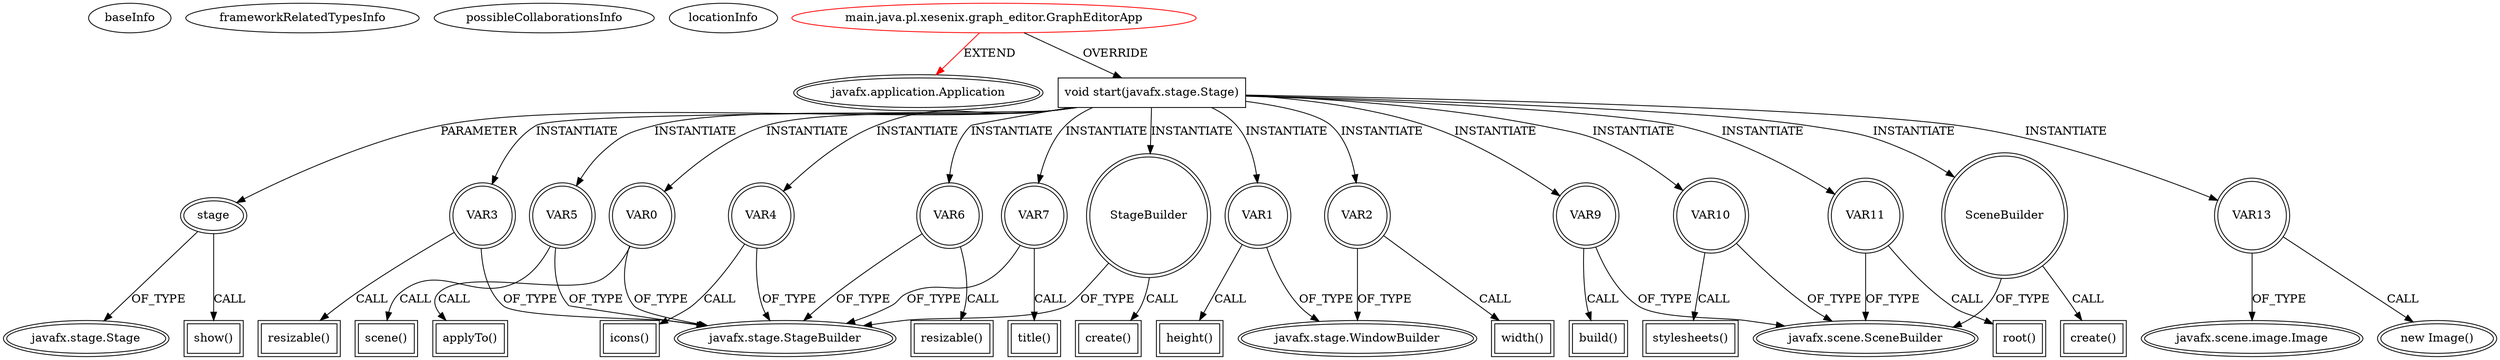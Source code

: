 digraph {
baseInfo[graphId=1625,category="extension_graph",isAnonymous=false,possibleRelation=false]
frameworkRelatedTypesInfo[0="javafx.application.Application"]
possibleCollaborationsInfo[]
locationInfo[projectName="Xesenix-graph-editor",filePath="/Xesenix-graph-editor/graph-editor-master/src/main/java/pl/xesenix/graph_editor/GraphEditorApp.java",contextSignature="GraphEditorApp",graphId="1625"]
0[label="main.java.pl.xesenix.graph_editor.GraphEditorApp",vertexType="ROOT_CLIENT_CLASS_DECLARATION",isFrameworkType=false,color=red]
1[label="javafx.application.Application",vertexType="FRAMEWORK_CLASS_TYPE",isFrameworkType=true,peripheries=2]
2[label="void start(javafx.stage.Stage)",vertexType="OVERRIDING_METHOD_DECLARATION",isFrameworkType=false,shape=box]
3[label="stage",vertexType="PARAMETER_DECLARATION",isFrameworkType=true,peripheries=2]
4[label="javafx.stage.Stage",vertexType="FRAMEWORK_CLASS_TYPE",isFrameworkType=true,peripheries=2]
5[label="VAR0",vertexType="VARIABLE_EXPRESION",isFrameworkType=true,peripheries=2,shape=circle]
7[label="javafx.stage.StageBuilder",vertexType="FRAMEWORK_CLASS_TYPE",isFrameworkType=true,peripheries=2]
6[label="applyTo()",vertexType="INSIDE_CALL",isFrameworkType=true,peripheries=2,shape=box]
8[label="VAR1",vertexType="VARIABLE_EXPRESION",isFrameworkType=true,peripheries=2,shape=circle]
10[label="javafx.stage.WindowBuilder",vertexType="FRAMEWORK_CLASS_TYPE",isFrameworkType=true,peripheries=2]
9[label="height()",vertexType="INSIDE_CALL",isFrameworkType=true,peripheries=2,shape=box]
11[label="VAR2",vertexType="VARIABLE_EXPRESION",isFrameworkType=true,peripheries=2,shape=circle]
12[label="width()",vertexType="INSIDE_CALL",isFrameworkType=true,peripheries=2,shape=box]
14[label="VAR3",vertexType="VARIABLE_EXPRESION",isFrameworkType=true,peripheries=2,shape=circle]
15[label="resizable()",vertexType="INSIDE_CALL",isFrameworkType=true,peripheries=2,shape=box]
17[label="VAR4",vertexType="VARIABLE_EXPRESION",isFrameworkType=true,peripheries=2,shape=circle]
18[label="icons()",vertexType="INSIDE_CALL",isFrameworkType=true,peripheries=2,shape=box]
20[label="VAR5",vertexType="VARIABLE_EXPRESION",isFrameworkType=true,peripheries=2,shape=circle]
21[label="scene()",vertexType="INSIDE_CALL",isFrameworkType=true,peripheries=2,shape=box]
23[label="VAR6",vertexType="VARIABLE_EXPRESION",isFrameworkType=true,peripheries=2,shape=circle]
24[label="resizable()",vertexType="INSIDE_CALL",isFrameworkType=true,peripheries=2,shape=box]
26[label="VAR7",vertexType="VARIABLE_EXPRESION",isFrameworkType=true,peripheries=2,shape=circle]
27[label="title()",vertexType="INSIDE_CALL",isFrameworkType=true,peripheries=2,shape=box]
29[label="StageBuilder",vertexType="VARIABLE_EXPRESION",isFrameworkType=true,peripheries=2,shape=circle]
30[label="create()",vertexType="INSIDE_CALL",isFrameworkType=true,peripheries=2,shape=box]
32[label="VAR9",vertexType="VARIABLE_EXPRESION",isFrameworkType=true,peripheries=2,shape=circle]
34[label="javafx.scene.SceneBuilder",vertexType="FRAMEWORK_CLASS_TYPE",isFrameworkType=true,peripheries=2]
33[label="build()",vertexType="INSIDE_CALL",isFrameworkType=true,peripheries=2,shape=box]
35[label="VAR10",vertexType="VARIABLE_EXPRESION",isFrameworkType=true,peripheries=2,shape=circle]
36[label="stylesheets()",vertexType="INSIDE_CALL",isFrameworkType=true,peripheries=2,shape=box]
38[label="VAR11",vertexType="VARIABLE_EXPRESION",isFrameworkType=true,peripheries=2,shape=circle]
39[label="root()",vertexType="INSIDE_CALL",isFrameworkType=true,peripheries=2,shape=box]
41[label="SceneBuilder",vertexType="VARIABLE_EXPRESION",isFrameworkType=true,peripheries=2,shape=circle]
42[label="create()",vertexType="INSIDE_CALL",isFrameworkType=true,peripheries=2,shape=box]
45[label="VAR13",vertexType="VARIABLE_EXPRESION",isFrameworkType=true,peripheries=2,shape=circle]
46[label="javafx.scene.image.Image",vertexType="FRAMEWORK_CLASS_TYPE",isFrameworkType=true,peripheries=2]
44[label="new Image()",vertexType="CONSTRUCTOR_CALL",isFrameworkType=true,peripheries=2]
48[label="show()",vertexType="INSIDE_CALL",isFrameworkType=true,peripheries=2,shape=box]
0->1[label="EXTEND",color=red]
0->2[label="OVERRIDE"]
3->4[label="OF_TYPE"]
2->3[label="PARAMETER"]
2->5[label="INSTANTIATE"]
5->7[label="OF_TYPE"]
5->6[label="CALL"]
2->8[label="INSTANTIATE"]
8->10[label="OF_TYPE"]
8->9[label="CALL"]
2->11[label="INSTANTIATE"]
11->10[label="OF_TYPE"]
11->12[label="CALL"]
2->14[label="INSTANTIATE"]
14->7[label="OF_TYPE"]
14->15[label="CALL"]
2->17[label="INSTANTIATE"]
17->7[label="OF_TYPE"]
17->18[label="CALL"]
2->20[label="INSTANTIATE"]
20->7[label="OF_TYPE"]
20->21[label="CALL"]
2->23[label="INSTANTIATE"]
23->7[label="OF_TYPE"]
23->24[label="CALL"]
2->26[label="INSTANTIATE"]
26->7[label="OF_TYPE"]
26->27[label="CALL"]
2->29[label="INSTANTIATE"]
29->7[label="OF_TYPE"]
29->30[label="CALL"]
2->32[label="INSTANTIATE"]
32->34[label="OF_TYPE"]
32->33[label="CALL"]
2->35[label="INSTANTIATE"]
35->34[label="OF_TYPE"]
35->36[label="CALL"]
2->38[label="INSTANTIATE"]
38->34[label="OF_TYPE"]
38->39[label="CALL"]
2->41[label="INSTANTIATE"]
41->34[label="OF_TYPE"]
41->42[label="CALL"]
2->45[label="INSTANTIATE"]
45->46[label="OF_TYPE"]
45->44[label="CALL"]
3->48[label="CALL"]
}

